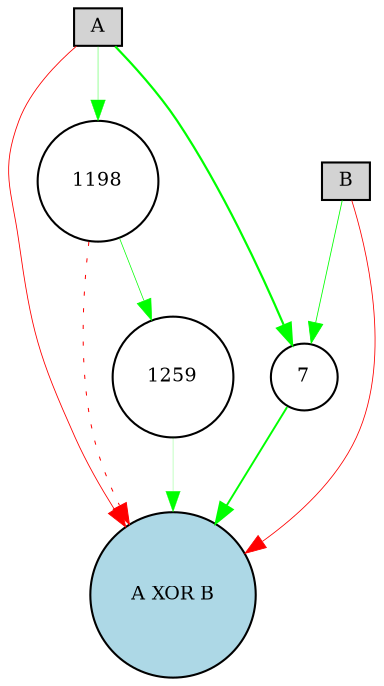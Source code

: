 digraph {
	node [fontsize=9 height=0.2 shape=circle width=0.2]
	A [fillcolor=lightgray shape=box style=filled]
	B [fillcolor=lightgray shape=box style=filled]
	"A XOR B" [fillcolor=lightblue style=filled]
	1259 [fillcolor=white style=filled]
	1198 [fillcolor=white style=filled]
	7 [fillcolor=white style=filled]
	A -> 7 [color=green penwidth=1.0580310043572145 style=solid]
	7 -> "A XOR B" [color=green penwidth=0.9244488642432406 style=solid]
	B -> 7 [color=green penwidth=0.3986983246923832 style=solid]
	A -> "A XOR B" [color=red penwidth=0.4075062002799492 style=solid]
	B -> "A XOR B" [color=red penwidth=0.3967816717782847 style=solid]
	A -> 1198 [color=green penwidth=0.18945837713820993 style=solid]
	1198 -> "A XOR B" [color=red penwidth=0.4839083458996394 style=dotted]
	1198 -> 1259 [color=green penwidth=0.3450926988425507 style=solid]
	1259 -> "A XOR B" [color=green penwidth=0.11090014183817223 style=solid]
}
